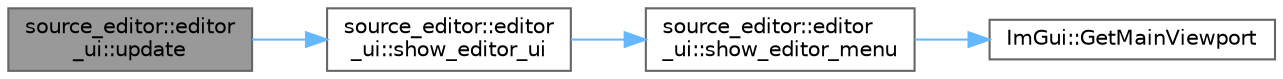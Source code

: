 digraph "source_editor::editor_ui::update"
{
 // LATEX_PDF_SIZE
  bgcolor="transparent";
  edge [fontname=Helvetica,fontsize=10,labelfontname=Helvetica,labelfontsize=10];
  node [fontname=Helvetica,fontsize=10,shape=box,height=0.2,width=0.4];
  rankdir="LR";
  Node1 [id="Node000001",label="source_editor::editor\l_ui::update",height=0.2,width=0.4,color="gray40", fillcolor="grey60", style="filled", fontcolor="black",tooltip=" "];
  Node1 -> Node2 [id="edge4_Node000001_Node000002",color="steelblue1",style="solid",tooltip=" "];
  Node2 [id="Node000002",label="source_editor::editor\l_ui::show_editor_ui",height=0.2,width=0.4,color="grey40", fillcolor="white", style="filled",URL="$classsource__editor_1_1editor__ui.html#a5abfc492b2628357f2d268c52b77621f",tooltip=" "];
  Node2 -> Node3 [id="edge5_Node000002_Node000003",color="steelblue1",style="solid",tooltip=" "];
  Node3 [id="Node000003",label="source_editor::editor\l_ui::show_editor_menu",height=0.2,width=0.4,color="grey40", fillcolor="white", style="filled",URL="$classsource__editor_1_1editor__ui.html#adc2d9df4f7bf55e8e53f3be1c2cdad66",tooltip=" "];
  Node3 -> Node4 [id="edge6_Node000003_Node000004",color="steelblue1",style="solid",tooltip=" "];
  Node4 [id="Node000004",label="ImGui::GetMainViewport",height=0.2,width=0.4,color="grey40", fillcolor="white", style="filled",URL="$namespace_im_gui.html#a7bf620af1d66ee7d7b06701894d23e60",tooltip=" "];
}
